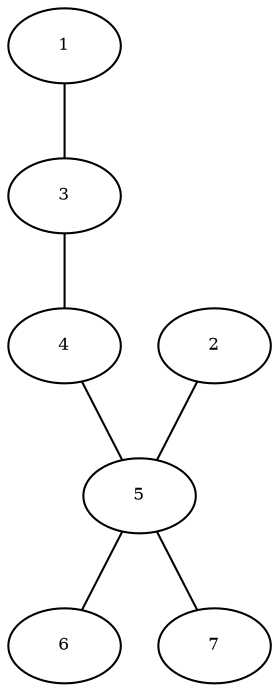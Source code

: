 graph RGL__AdjacencyGraph {
    1 [
        fontsize = 8,
        label = 1
    ]

    2 [
        fontsize = 8,
        label = 2
    ]

    3 [
        fontsize = 8,
        label = 3
    ]

    4 [
        fontsize = 8,
        label = 4
    ]

    5 [
        fontsize = 8,
        label = 5
    ]

    6 [
        fontsize = 8,
        label = 6
    ]

    7 [
        fontsize = 8,
        label = 7
    ]

    1 -- 3 [
        fontsize = 8
    ]

    2 -- 5 [
        fontsize = 8
    ]

    3 -- 4 [
        fontsize = 8
    ]

    4 -- 5 [
        fontsize = 8
    ]

    5 -- 6 [
        fontsize = 8
    ]

    5 -- 7 [
        fontsize = 8
    ]
}
